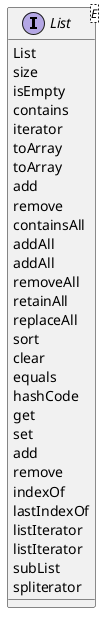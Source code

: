 @startuml
interface List<E> {
List
size
isEmpty
contains
iterator
toArray
toArray
add
remove
containsAll
addAll
addAll
removeAll
retainAll
replaceAll
sort
clear
equals
hashCode
get
set
add
remove
indexOf
lastIndexOf
listIterator
listIterator
subList
spliterator
}

@enduml